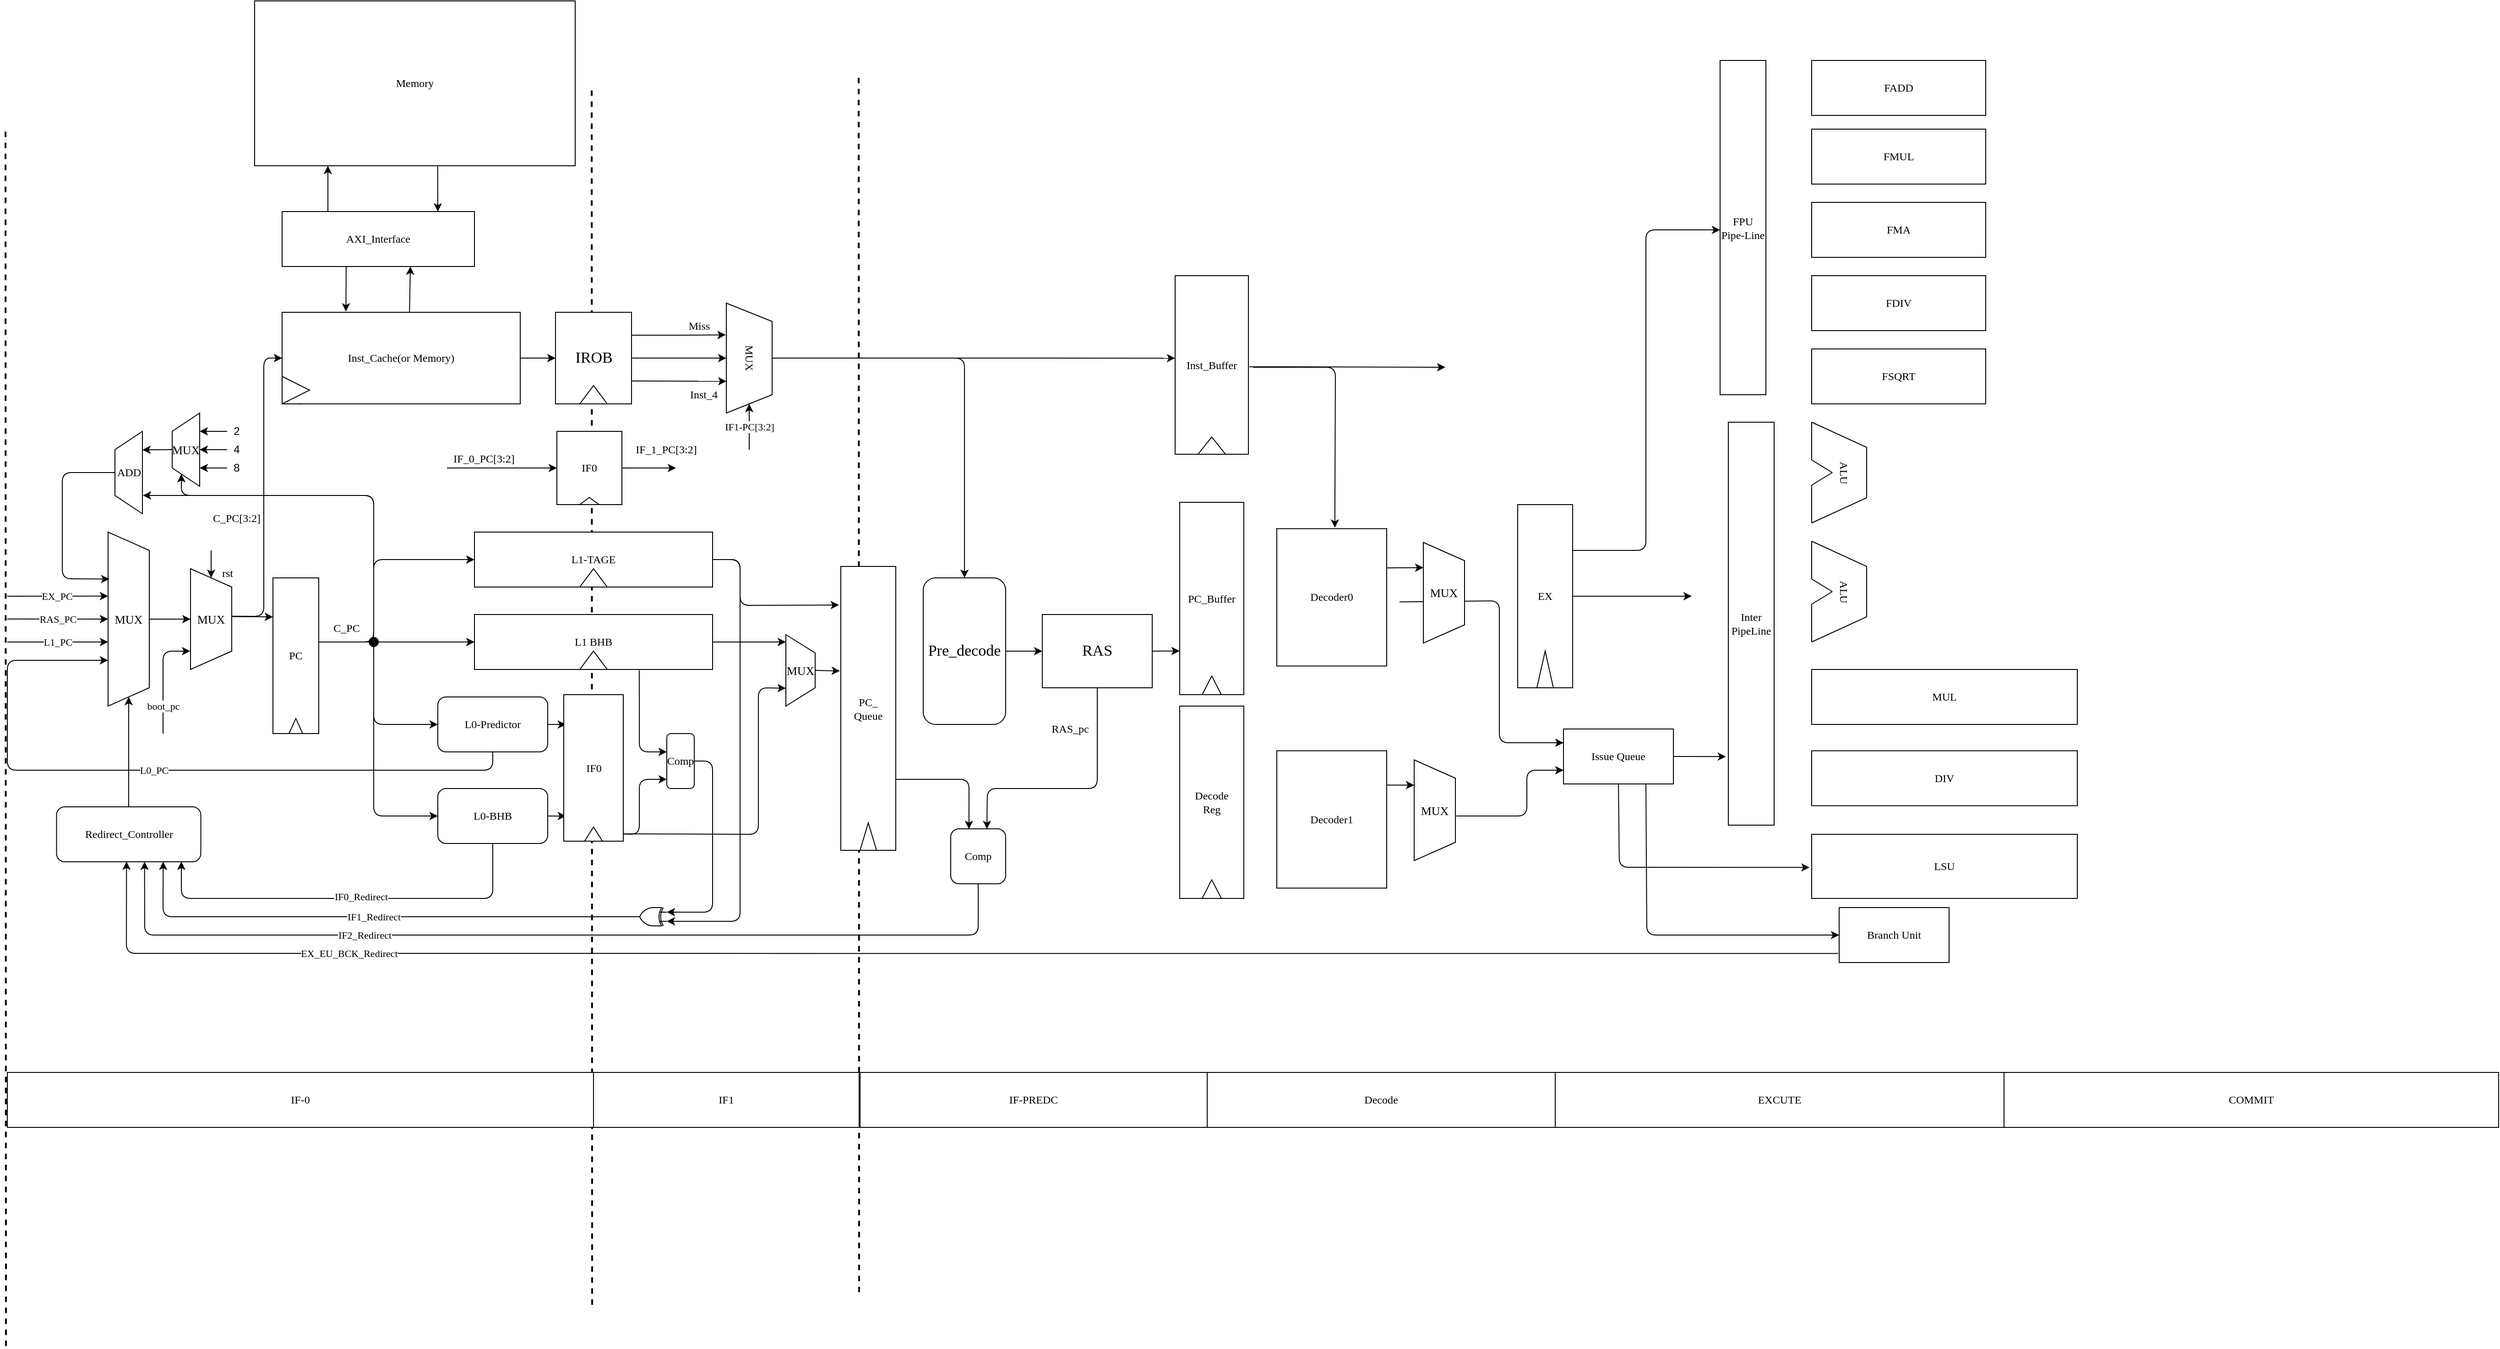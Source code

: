 <mxfile>
    <diagram id="uBYNrjvko5i_DpOKnH1j" name="第 1 页">
        <mxGraphModel dx="2895" dy="2103" grid="1" gridSize="10" guides="1" tooltips="1" connect="1" arrows="1" fold="1" page="1" pageScale="1" pageWidth="827" pageHeight="1169" background="#FFFFFF" math="0" shadow="0">
            <root>
                <mxCell id="0"/>
                <mxCell id="1" parent="0"/>
                <mxCell id="346" value="" style="endArrow=none;dashed=1;html=1;strokeWidth=2;fontFamily=Times New Roman;entryX=1;entryY=0.25;entryDx=0;entryDy=0;" parent="1" edge="1">
                    <mxGeometry width="50" height="50" relative="1" as="geometry">
                        <mxPoint x="288.5" y="1043.75" as="sourcePoint"/>
                        <mxPoint x="288" y="-283.75" as="targetPoint"/>
                    </mxGeometry>
                </mxCell>
                <mxCell id="345" value="" style="endArrow=none;dashed=1;html=1;strokeWidth=2;fontFamily=Times New Roman;entryX=1;entryY=0.25;entryDx=0;entryDy=0;" parent="1" edge="1">
                    <mxGeometry width="50" height="50" relative="1" as="geometry">
                        <mxPoint x="580" y="1030" as="sourcePoint"/>
                        <mxPoint x="579.5" y="-297.5" as="targetPoint"/>
                    </mxGeometry>
                </mxCell>
                <mxCell id="35" value="C_PC[3:2]" style="text;html=1;align=center;verticalAlign=middle;resizable=0;points=[];autosize=1;strokeColor=none;fillColor=none;fontFamily=Times New Roman;" parent="1" vertex="1">
                    <mxGeometry x="-140" y="170" width="80" height="30" as="geometry"/>
                </mxCell>
                <mxCell id="100" style="edgeStyle=none;html=1;exitX=0.535;exitY=0;exitDx=0;exitDy=0;fontFamily=Times New Roman;exitPerimeter=0;" parent="1" source="49" edge="1">
                    <mxGeometry relative="1" as="geometry">
                        <mxPoint x="90" y="-90" as="targetPoint"/>
                    </mxGeometry>
                </mxCell>
                <mxCell id="138" style="edgeStyle=none;rounded=1;html=1;exitX=1;exitY=0.5;exitDx=0;exitDy=0;entryX=0;entryY=0.5;entryDx=0;entryDy=0;strokeWidth=1;fontFamily=Times New Roman;" parent="1" source="49" target="65" edge="1">
                    <mxGeometry relative="1" as="geometry"/>
                </mxCell>
                <mxCell id="59" value="IF1-PC[3:2]" style="edgeStyle=none;html=1;fontFamily=Times New Roman;entryX=1;entryY=0.5;entryDx=0;entryDy=0;" parent="1" target="55" edge="1">
                    <mxGeometry x="0.005" relative="1" as="geometry">
                        <mxPoint x="460" y="110" as="sourcePoint"/>
                        <mxPoint as="offset"/>
                    </mxGeometry>
                </mxCell>
                <mxCell id="55" value="MUX" style="shape=trapezoid;perimeter=trapezoidPerimeter;whiteSpace=wrap;html=1;fixedSize=1;fontFamily=Times New Roman;direction=east;rotation=90;" parent="1" vertex="1">
                    <mxGeometry x="400" y="-15" width="120" height="50" as="geometry"/>
                </mxCell>
                <mxCell id="62" value="" style="endArrow=none;dashed=1;html=1;dashPattern=1 3;strokeWidth=2;fontFamily=Times New Roman;entryX=1;entryY=0.25;entryDx=0;entryDy=0;strokeColor=none;" parent="1" edge="1">
                    <mxGeometry width="50" height="50" relative="1" as="geometry">
                        <mxPoint x="290" y="1020" as="sourcePoint"/>
                        <mxPoint x="290.0" y="-335" as="targetPoint"/>
                    </mxGeometry>
                </mxCell>
                <mxCell id="76" style="edgeStyle=none;html=1;exitX=1;exitY=0.5;exitDx=0;exitDy=0;entryX=0.5;entryY=1;entryDx=0;entryDy=0;fontFamily=Times New Roman;fontSize=17;" parent="1" source="65" target="55" edge="1">
                    <mxGeometry relative="1" as="geometry"/>
                </mxCell>
                <mxCell id="oWSXfFwjr7zpqWsgmYsp-98" style="edgeStyle=orthogonalEdgeStyle;rounded=0;orthogonalLoop=1;jettySize=auto;html=1;exitX=1;exitY=0.25;exitDx=0;exitDy=0;entryX=0.289;entryY=1.013;entryDx=0;entryDy=0;entryPerimeter=0;" parent="1" source="65" target="55" edge="1">
                    <mxGeometry relative="1" as="geometry">
                        <mxPoint x="470" y="-15" as="targetPoint"/>
                    </mxGeometry>
                </mxCell>
                <mxCell id="186" style="edgeStyle=none;html=1;exitX=1;exitY=0.75;exitDx=0;exitDy=0;entryX=0.711;entryY=0.997;entryDx=0;entryDy=0;entryPerimeter=0;fontFamily=Times New Roman;" parent="1" source="65" target="55" edge="1">
                    <mxGeometry relative="1" as="geometry"/>
                </mxCell>
                <mxCell id="65" value="IROB" style="rounded=0;whiteSpace=wrap;html=1;fontFamily=Times New Roman;fontSize=17;" parent="1" vertex="1">
                    <mxGeometry x="248.5" y="-40" width="83" height="100" as="geometry"/>
                </mxCell>
                <mxCell id="78" style="edgeStyle=none;html=1;exitX=1;exitY=0.5;exitDx=0;exitDy=0;entryX=0;entryY=0.5;entryDx=0;entryDy=0;fontFamily=Times New Roman;fontSize=17;" parent="1" source="75" target="77" edge="1">
                    <mxGeometry relative="1" as="geometry"/>
                </mxCell>
                <mxCell id="75" value="Pre_decode" style="rounded=1;whiteSpace=wrap;html=1;fontFamily=Times New Roman;fontSize=17;" parent="1" vertex="1">
                    <mxGeometry x="650" y="250" width="90" height="160" as="geometry"/>
                </mxCell>
                <mxCell id="139" style="edgeStyle=none;rounded=1;html=1;exitX=0.5;exitY=1;exitDx=0;exitDy=0;strokeWidth=1;fontFamily=Times New Roman;entryX=0.658;entryY=0.004;entryDx=0;entryDy=0;entryPerimeter=0;" parent="1" source="77" target="427" edge="1">
                    <mxGeometry relative="1" as="geometry">
                        <mxPoint x="720" y="520" as="targetPoint"/>
                        <Array as="points">
                            <mxPoint x="840" y="480"/>
                            <mxPoint x="720" y="480"/>
                        </Array>
                    </mxGeometry>
                </mxCell>
                <mxCell id="156" style="edgeStyle=none;html=1;exitX=0.5;exitY=1;exitDx=0;exitDy=0;entryX=0.61;entryY=0.999;entryDx=0;entryDy=0;entryPerimeter=0;" parent="1" source="427" target="304" edge="1">
                    <mxGeometry relative="1" as="geometry">
                        <mxPoint x="-190" y="561" as="targetPoint"/>
                        <Array as="points">
                            <mxPoint x="710" y="610"/>
                            <mxPoint x="710" y="640"/>
                            <mxPoint x="-200" y="640"/>
                        </Array>
                    </mxGeometry>
                </mxCell>
                <mxCell id="429" value="IF2_Redirect" style="edgeLabel;html=1;align=center;verticalAlign=middle;resizable=0;points=[];fontFamily=Times New Roman;" parent="156" vertex="1" connectable="0">
                    <mxGeometry x="0.388" relative="1" as="geometry">
                        <mxPoint as="offset"/>
                    </mxGeometry>
                </mxCell>
                <mxCell id="450" style="edgeStyle=none;html=1;exitX=1;exitY=0.5;exitDx=0;exitDy=0;" parent="1" source="77" edge="1">
                    <mxGeometry relative="1" as="geometry">
                        <mxPoint x="930" y="329.778" as="targetPoint"/>
                    </mxGeometry>
                </mxCell>
                <mxCell id="77" value="RAS" style="rounded=0;whiteSpace=wrap;html=1;fontFamily=Times New Roman;fontSize=17;" parent="1" vertex="1">
                    <mxGeometry x="780" y="290" width="120" height="80" as="geometry"/>
                </mxCell>
                <mxCell id="oWSXfFwjr7zpqWsgmYsp-99" value="&lt;font face=&quot;Times New Roman&quot;&gt;Miss&lt;/font&gt;" style="text;html=1;align=center;verticalAlign=middle;resizable=0;points=[];autosize=1;strokeColor=none;fillColor=none;" parent="1" vertex="1">
                    <mxGeometry x="380" y="-40" width="50" height="30" as="geometry"/>
                </mxCell>
                <mxCell id="97" style="edgeStyle=none;html=1;fontFamily=Times New Roman;" parent="1" edge="1">
                    <mxGeometry relative="1" as="geometry">
                        <mxPoint y="-150" as="sourcePoint"/>
                        <mxPoint y="-200" as="targetPoint"/>
                    </mxGeometry>
                </mxCell>
                <mxCell id="103" value="" style="group" parent="1" vertex="1" connectable="0">
                    <mxGeometry x="930" y="390" width="70" height="210" as="geometry"/>
                </mxCell>
                <mxCell id="104" value="&lt;font face=&quot;Times New Roman&quot;&gt;Decode&lt;br&gt;Reg&lt;br&gt;&lt;/font&gt;" style="rounded=0;whiteSpace=wrap;html=1;" parent="103" vertex="1">
                    <mxGeometry width="70" height="210.0" as="geometry"/>
                </mxCell>
                <mxCell id="105" value="" style="triangle;whiteSpace=wrap;html=1;fontFamily=Times New Roman;direction=north;" parent="103" vertex="1">
                    <mxGeometry x="24.5" y="189.677" width="21" height="20.323" as="geometry"/>
                </mxCell>
                <mxCell id="297" value="EX_PC" style="edgeStyle=none;rounded=1;html=1;strokeWidth=1;fontFamily=Times New Roman;entryX=0.368;entryY=1;entryDx=0;entryDy=0;entryPerimeter=0;" parent="1" target="113" edge="1">
                    <mxGeometry x="-0.007" relative="1" as="geometry">
                        <mxPoint x="-350" y="270" as="sourcePoint"/>
                        <mxPoint as="offset"/>
                    </mxGeometry>
                </mxCell>
                <mxCell id="299" style="edgeStyle=none;rounded=1;html=1;exitX=0.5;exitY=0;exitDx=0;exitDy=0;strokeWidth=1;fontFamily=Times New Roman;entryX=0.5;entryY=1;entryDx=0;entryDy=0;" parent="1" source="113" target="272" edge="1">
                    <mxGeometry relative="1" as="geometry">
                        <mxPoint x="-160" y="255" as="targetPoint"/>
                    </mxGeometry>
                </mxCell>
                <mxCell id="305" style="edgeStyle=none;rounded=1;html=1;exitX=0.5;exitY=0;exitDx=0;exitDy=0;entryX=1;entryY=0.5;entryDx=0;entryDy=0;strokeWidth=1;fontFamily=Times New Roman;" parent="1" source="304" target="113" edge="1">
                    <mxGeometry relative="1" as="geometry"/>
                </mxCell>
                <mxCell id="308" value="RAS_PC" style="edgeStyle=none;rounded=1;html=1;exitX=0.5;exitY=1;exitDx=0;exitDy=0;strokeWidth=1;fontFamily=Times New Roman;entryX=0.5;entryY=1;entryDx=0;entryDy=0;" parent="1" target="113" edge="1">
                    <mxGeometry relative="1" as="geometry">
                        <mxPoint x="-350" y="294.824" as="sourcePoint"/>
                    </mxGeometry>
                </mxCell>
                <mxCell id="113" value="&lt;font style=&quot;font-size: 13px;&quot;&gt;MUX&lt;/font&gt;" style="shape=trapezoid;perimeter=trapezoidPerimeter;whiteSpace=wrap;html=1;fixedSize=1;fontFamily=Times New Roman;fontSize=17;direction=south;points=[[0,0,0,0,0],[0,0.13,0,0,0],[0,0.25,0,0,0],[0,0.37,0,0,0],[0,0.5,0,0,0],[0,0.63,0,0,0],[0,0.75,0,0,0],[0,0.87,0,0,0],[0,1,0,0,0],[0.27,0.03,0,0,0],[0.27,0.97,0,0,0],[0.51,0.05,0,0,0],[0.51,0.95,0,0,0],[0.71,0.07,0,0,0],[0.71,0.93,0,0,0],[0.91,0.09,0,0,0],[0.91,0.91,0,0,0],[1,0.25,0,0,0],[1,0.5,0,0,0],[1,0.75,0,0,0]];" parent="1" vertex="1">
                    <mxGeometry x="-240" y="200" width="45" height="190" as="geometry"/>
                </mxCell>
                <mxCell id="144" value="RAS_pc" style="text;html=1;align=center;verticalAlign=middle;resizable=0;points=[];autosize=1;strokeColor=none;fillColor=none;fontFamily=Times New Roman;" parent="1" vertex="1">
                    <mxGeometry x="780" y="400" width="60" height="30" as="geometry"/>
                </mxCell>
                <mxCell id="148" value="IF-PREDC" style="rounded=0;whiteSpace=wrap;html=1;fontFamily=Times New Roman;" parent="1" vertex="1">
                    <mxGeometry x="581" y="790" width="379" height="60" as="geometry"/>
                </mxCell>
                <mxCell id="216" style="edgeStyle=none;html=1;entryX=0.25;entryY=1;entryDx=0;entryDy=0;fontFamily=Times New Roman;" parent="1" target="210" edge="1">
                    <mxGeometry relative="1" as="geometry">
                        <mxPoint x="1146" y="239.25" as="sourcePoint"/>
                    </mxGeometry>
                </mxCell>
                <mxCell id="445" style="edgeStyle=none;html=1;exitX=0.5;exitY=0;exitDx=0;exitDy=0;entryX=0.528;entryY=-0.007;entryDx=0;entryDy=0;entryPerimeter=0;" parent="1" target="167" edge="1">
                    <mxGeometry relative="1" as="geometry">
                        <mxPoint x="1010" y="20" as="sourcePoint"/>
                        <Array as="points">
                            <mxPoint x="1100" y="20"/>
                        </Array>
                    </mxGeometry>
                </mxCell>
                <mxCell id="167" value="Decoder0&lt;br&gt;" style="rounded=0;whiteSpace=wrap;html=1;fontFamily=Times New Roman;" parent="1" vertex="1">
                    <mxGeometry x="1036" y="196.25" width="120" height="150" as="geometry"/>
                </mxCell>
                <mxCell id="214" style="edgeStyle=none;html=1;exitX=1;exitY=0.25;exitDx=0;exitDy=0;entryX=0.25;entryY=1;entryDx=0;entryDy=0;fontFamily=Times New Roman;" parent="1" source="168" target="211" edge="1">
                    <mxGeometry relative="1" as="geometry"/>
                </mxCell>
                <mxCell id="168" value="Decoder1" style="rounded=0;whiteSpace=wrap;html=1;fontFamily=Times New Roman;" parent="1" vertex="1">
                    <mxGeometry x="1036" y="438.75" width="120" height="150" as="geometry"/>
                </mxCell>
                <mxCell id="175" value="Decode" style="rounded=0;whiteSpace=wrap;html=1;fontFamily=Times New Roman;" parent="1" vertex="1">
                    <mxGeometry x="960" y="790" width="380" height="60" as="geometry"/>
                </mxCell>
                <mxCell id="180" value="" style="group;fontFamily=Times New Roman;" parent="1" vertex="1" connectable="0">
                    <mxGeometry x="1299" y="170" width="60" height="200" as="geometry"/>
                </mxCell>
                <mxCell id="181" value="EX" style="rounded=0;whiteSpace=wrap;html=1;fontFamily=Times New Roman;" parent="180" vertex="1">
                    <mxGeometry width="60" height="200" as="geometry"/>
                </mxCell>
                <mxCell id="182" value="" style="triangle;whiteSpace=wrap;html=1;fontFamily=Times New Roman;direction=north;" parent="180" vertex="1">
                    <mxGeometry x="21" y="160" width="18" height="40" as="geometry"/>
                </mxCell>
                <mxCell id="183" style="edgeStyle=none;html=1;exitX=1;exitY=0.25;exitDx=0;exitDy=0;fontFamily=Times New Roman;" parent="1" source="181" edge="1">
                    <mxGeometry relative="1" as="geometry">
                        <mxPoint x="1520" y="-130" as="targetPoint"/>
                        <Array as="points">
                            <mxPoint x="1439" y="220"/>
                            <mxPoint x="1439" y="-130"/>
                        </Array>
                    </mxGeometry>
                </mxCell>
                <mxCell id="184" value="FPU&lt;br&gt;Pipe-Line" style="rounded=0;whiteSpace=wrap;html=1;fontFamily=Times New Roman;" parent="1" vertex="1">
                    <mxGeometry x="1520" y="-315" width="50" height="365" as="geometry"/>
                </mxCell>
                <mxCell id="187" value="Inst_4" style="text;html=1;align=center;verticalAlign=middle;resizable=0;points=[];autosize=1;strokeColor=none;fillColor=none;fontFamily=Times New Roman;" parent="1" vertex="1">
                    <mxGeometry x="385" y="35" width="50" height="30" as="geometry"/>
                </mxCell>
                <mxCell id="222" style="edgeStyle=none;html=1;exitX=0.5;exitY=0;exitDx=0;exitDy=0;entryX=0;entryY=0.25;entryDx=0;entryDy=0;fontFamily=Times New Roman;" parent="1" target="221" edge="1">
                    <mxGeometry relative="1" as="geometry">
                        <Array as="points">
                            <mxPoint x="1279" y="275"/>
                            <mxPoint x="1279" y="430"/>
                        </Array>
                        <mxPoint x="1170" y="276.25" as="sourcePoint"/>
                    </mxGeometry>
                </mxCell>
                <mxCell id="210" value="&lt;font style=&quot;font-size: 13px;&quot;&gt;MUX&lt;/font&gt;" style="shape=trapezoid;perimeter=trapezoidPerimeter;whiteSpace=wrap;html=1;fixedSize=1;fontFamily=Times New Roman;fontSize=17;direction=south;" parent="1" vertex="1">
                    <mxGeometry x="1196" y="211.25" width="45" height="110" as="geometry"/>
                </mxCell>
                <mxCell id="223" style="edgeStyle=none;html=1;entryX=0;entryY=0.75;entryDx=0;entryDy=0;fontFamily=Times New Roman;exitX=0.557;exitY=-0.019;exitDx=0;exitDy=0;exitPerimeter=0;" parent="1" source="211" target="221" edge="1">
                    <mxGeometry relative="1" as="geometry">
                        <mxPoint x="1249" y="510" as="sourcePoint"/>
                        <Array as="points">
                            <mxPoint x="1309" y="510"/>
                            <mxPoint x="1309" y="460"/>
                        </Array>
                    </mxGeometry>
                </mxCell>
                <mxCell id="211" value="&lt;font style=&quot;font-size: 13px;&quot;&gt;MUX&lt;/font&gt;" style="shape=trapezoid;perimeter=trapezoidPerimeter;whiteSpace=wrap;html=1;fixedSize=1;fontFamily=Times New Roman;fontSize=17;direction=south;" parent="1" vertex="1">
                    <mxGeometry x="1186" y="448.75" width="45" height="110" as="geometry"/>
                </mxCell>
                <mxCell id="218" style="edgeStyle=none;html=1;exitX=1;exitY=0.5;exitDx=0;exitDy=0;fontFamily=Times New Roman;" parent="1" source="181" edge="1">
                    <mxGeometry relative="1" as="geometry">
                        <mxPoint x="1489" y="270" as="targetPoint"/>
                        <Array as="points">
                            <mxPoint x="1449" y="270"/>
                        </Array>
                    </mxGeometry>
                </mxCell>
                <mxCell id="232" style="edgeStyle=none;html=1;exitX=1;exitY=0.5;exitDx=0;exitDy=0;fontFamily=Times New Roman;entryX=-0.052;entryY=0.83;entryDx=0;entryDy=0;entryPerimeter=0;" parent="1" source="221" target="230" edge="1">
                    <mxGeometry relative="1" as="geometry">
                        <mxPoint x="1520" y="395" as="targetPoint"/>
                    </mxGeometry>
                </mxCell>
                <mxCell id="233" style="edgeStyle=none;html=1;exitX=0.5;exitY=1;exitDx=0;exitDy=0;entryX=-0.008;entryY=0.517;entryDx=0;entryDy=0;fontFamily=Times New Roman;entryPerimeter=0;" parent="1" source="221" target="231" edge="1">
                    <mxGeometry relative="1" as="geometry">
                        <Array as="points">
                            <mxPoint x="1410" y="566"/>
                        </Array>
                    </mxGeometry>
                </mxCell>
                <mxCell id="235" style="edgeStyle=none;html=1;exitX=0.75;exitY=1;exitDx=0;exitDy=0;entryX=0;entryY=0.5;entryDx=0;entryDy=0;fontFamily=Times New Roman;" parent="1" source="221" target="234" edge="1">
                    <mxGeometry relative="1" as="geometry">
                        <Array as="points">
                            <mxPoint x="1440" y="640"/>
                        </Array>
                    </mxGeometry>
                </mxCell>
                <mxCell id="221" value="Issue Queue" style="rounded=0;whiteSpace=wrap;html=1;fontFamily=Times New Roman;" parent="1" vertex="1">
                    <mxGeometry x="1349" y="415" width="120" height="60" as="geometry"/>
                </mxCell>
                <mxCell id="224" value="FADD" style="rounded=0;whiteSpace=wrap;html=1;fontFamily=Times New Roman;" parent="1" vertex="1">
                    <mxGeometry x="1620" y="-315" width="190" height="60" as="geometry"/>
                </mxCell>
                <mxCell id="225" value="FMUL" style="rounded=0;whiteSpace=wrap;html=1;fontFamily=Times New Roman;" parent="1" vertex="1">
                    <mxGeometry x="1620" y="-240" width="190" height="60" as="geometry"/>
                </mxCell>
                <mxCell id="226" value="FMA" style="rounded=0;whiteSpace=wrap;html=1;fontFamily=Times New Roman;" parent="1" vertex="1">
                    <mxGeometry x="1620" y="-160" width="190" height="60" as="geometry"/>
                </mxCell>
                <mxCell id="230" value="Inter&lt;br&gt;PipeLine" style="rounded=0;whiteSpace=wrap;html=1;fontFamily=Times New Roman;" parent="1" vertex="1">
                    <mxGeometry x="1529" y="80" width="50" height="440" as="geometry"/>
                </mxCell>
                <mxCell id="231" value="LSU" style="rounded=0;whiteSpace=wrap;html=1;fontFamily=Times New Roman;" parent="1" vertex="1">
                    <mxGeometry x="1620" y="530" width="290" height="70" as="geometry"/>
                </mxCell>
                <mxCell id="459" style="edgeStyle=none;html=1;exitX=-0.01;exitY=0.836;exitDx=0;exitDy=0;fontFamily=Times New Roman;entryX=0.485;entryY=0.996;entryDx=0;entryDy=0;exitPerimeter=0;entryPerimeter=0;" parent="1" source="234" target="304" edge="1">
                    <mxGeometry relative="1" as="geometry">
                        <mxPoint x="340" y="660" as="targetPoint"/>
                        <Array as="points">
                            <mxPoint x="-220" y="660"/>
                        </Array>
                    </mxGeometry>
                </mxCell>
                <mxCell id="461" value="EX_EU_BCK_Redirect" style="edgeLabel;html=1;align=center;verticalAlign=middle;resizable=0;points=[];fontFamily=Times New Roman;" parent="459" vertex="1" connectable="0">
                    <mxGeometry x="0.652" relative="1" as="geometry">
                        <mxPoint as="offset"/>
                    </mxGeometry>
                </mxCell>
                <mxCell id="234" value="Branch Unit" style="rounded=0;whiteSpace=wrap;html=1;fontFamily=Times New Roman;" parent="1" vertex="1">
                    <mxGeometry x="1650" y="610" width="120" height="60" as="geometry"/>
                </mxCell>
                <mxCell id="255" value="" style="group" parent="1" vertex="1" connectable="0">
                    <mxGeometry x="1620" y="210" width="90" height="110" as="geometry"/>
                </mxCell>
                <mxCell id="248" value="" style="endArrow=none;html=1;fontFamily=Times New Roman;" parent="255" edge="1">
                    <mxGeometry width="50" height="50" relative="1" as="geometry">
                        <mxPoint as="sourcePoint"/>
                        <mxPoint x="60" y="27.5" as="targetPoint"/>
                    </mxGeometry>
                </mxCell>
                <mxCell id="249" value="" style="endArrow=none;html=1;fontFamily=Times New Roman;" parent="255" edge="1">
                    <mxGeometry width="50" height="50" relative="1" as="geometry">
                        <mxPoint x="60" y="82.5" as="sourcePoint"/>
                        <mxPoint x="60" y="27.5" as="targetPoint"/>
                    </mxGeometry>
                </mxCell>
                <mxCell id="250" value="" style="endArrow=none;html=1;fontFamily=Times New Roman;" parent="255" edge="1">
                    <mxGeometry width="50" height="50" relative="1" as="geometry">
                        <mxPoint y="41.25" as="sourcePoint"/>
                        <mxPoint as="targetPoint"/>
                    </mxGeometry>
                </mxCell>
                <mxCell id="251" value="" style="endArrow=none;html=1;fontFamily=Times New Roman;" parent="255" edge="1">
                    <mxGeometry width="50" height="50" relative="1" as="geometry">
                        <mxPoint y="41.25" as="sourcePoint"/>
                        <mxPoint x="22.5" y="55" as="targetPoint"/>
                    </mxGeometry>
                </mxCell>
                <mxCell id="252" value="" style="endArrow=none;html=1;fontFamily=Times New Roman;" parent="255" edge="1">
                    <mxGeometry width="50" height="50" relative="1" as="geometry">
                        <mxPoint y="68.75" as="sourcePoint"/>
                        <mxPoint x="22.5" y="55" as="targetPoint"/>
                    </mxGeometry>
                </mxCell>
                <mxCell id="253" value="" style="endArrow=none;html=1;fontFamily=Times New Roman;" parent="255" edge="1">
                    <mxGeometry width="50" height="50" relative="1" as="geometry">
                        <mxPoint y="110" as="sourcePoint"/>
                        <mxPoint x="60" y="82.5" as="targetPoint"/>
                    </mxGeometry>
                </mxCell>
                <mxCell id="254" value="" style="endArrow=none;html=1;fontFamily=Times New Roman;" parent="255" edge="1">
                    <mxGeometry width="50" height="50" relative="1" as="geometry">
                        <mxPoint y="110" as="sourcePoint"/>
                        <mxPoint y="68.75" as="targetPoint"/>
                    </mxGeometry>
                </mxCell>
                <mxCell id="258" value="ALU" style="text;html=1;align=center;verticalAlign=middle;resizable=0;points=[];autosize=1;fontFamily=Times New Roman;rotation=90;" parent="255" vertex="1">
                    <mxGeometry x="10" y="40" width="50" height="30" as="geometry"/>
                </mxCell>
                <mxCell id="259" value="" style="group" parent="1" vertex="1" connectable="0">
                    <mxGeometry x="1620" y="80" width="90" height="110" as="geometry"/>
                </mxCell>
                <mxCell id="260" value="" style="endArrow=none;html=1;fontFamily=Times New Roman;" parent="259" edge="1">
                    <mxGeometry width="50" height="50" relative="1" as="geometry">
                        <mxPoint as="sourcePoint"/>
                        <mxPoint x="60" y="27.5" as="targetPoint"/>
                    </mxGeometry>
                </mxCell>
                <mxCell id="261" value="" style="endArrow=none;html=1;fontFamily=Times New Roman;" parent="259" edge="1">
                    <mxGeometry width="50" height="50" relative="1" as="geometry">
                        <mxPoint x="60" y="82.5" as="sourcePoint"/>
                        <mxPoint x="60" y="27.5" as="targetPoint"/>
                    </mxGeometry>
                </mxCell>
                <mxCell id="262" value="" style="endArrow=none;html=1;fontFamily=Times New Roman;" parent="259" edge="1">
                    <mxGeometry width="50" height="50" relative="1" as="geometry">
                        <mxPoint y="41.25" as="sourcePoint"/>
                        <mxPoint as="targetPoint"/>
                    </mxGeometry>
                </mxCell>
                <mxCell id="263" value="" style="endArrow=none;html=1;fontFamily=Times New Roman;" parent="259" edge="1">
                    <mxGeometry width="50" height="50" relative="1" as="geometry">
                        <mxPoint y="41.25" as="sourcePoint"/>
                        <mxPoint x="22.5" y="55" as="targetPoint"/>
                    </mxGeometry>
                </mxCell>
                <mxCell id="264" value="" style="endArrow=none;html=1;fontFamily=Times New Roman;" parent="259" edge="1">
                    <mxGeometry width="50" height="50" relative="1" as="geometry">
                        <mxPoint y="68.75" as="sourcePoint"/>
                        <mxPoint x="22.5" y="55" as="targetPoint"/>
                    </mxGeometry>
                </mxCell>
                <mxCell id="265" value="" style="endArrow=none;html=1;fontFamily=Times New Roman;" parent="259" edge="1">
                    <mxGeometry width="50" height="50" relative="1" as="geometry">
                        <mxPoint y="110" as="sourcePoint"/>
                        <mxPoint x="60" y="82.5" as="targetPoint"/>
                    </mxGeometry>
                </mxCell>
                <mxCell id="266" value="" style="endArrow=none;html=1;fontFamily=Times New Roman;" parent="259" edge="1">
                    <mxGeometry width="50" height="50" relative="1" as="geometry">
                        <mxPoint y="110" as="sourcePoint"/>
                        <mxPoint y="68.75" as="targetPoint"/>
                    </mxGeometry>
                </mxCell>
                <mxCell id="267" value="ALU" style="text;html=1;align=center;verticalAlign=middle;resizable=0;points=[];autosize=1;fontFamily=Times New Roman;rotation=90;" parent="259" vertex="1">
                    <mxGeometry x="10" y="40" width="50" height="30" as="geometry"/>
                </mxCell>
                <mxCell id="268" value="&lt;font face=&quot;Times New Roman&quot;&gt;EXCUTE&lt;/font&gt;" style="rounded=0;whiteSpace=wrap;html=1;" parent="1" vertex="1">
                    <mxGeometry x="1340" y="790" width="490" height="60" as="geometry"/>
                </mxCell>
                <mxCell id="269" value="COMMIT" style="rounded=0;whiteSpace=wrap;html=1;fontFamily=Times New Roman;" parent="1" vertex="1">
                    <mxGeometry x="1830" y="790" width="540" height="60" as="geometry"/>
                </mxCell>
                <mxCell id="273" style="edgeStyle=none;html=1;exitX=0;exitY=0.5;exitDx=0;exitDy=0;entryX=0;entryY=0.5;entryDx=0;entryDy=0;" parent="1" target="272" edge="1">
                    <mxGeometry relative="1" as="geometry">
                        <mxPoint x="-127.5" y="220" as="sourcePoint"/>
                    </mxGeometry>
                </mxCell>
                <mxCell id="277" value="&lt;font face=&quot;Times New Roman&quot;&gt;boot_pc&lt;/font&gt;" style="edgeStyle=none;html=1;entryX=0.818;entryY=1.007;entryDx=0;entryDy=0;entryPerimeter=0;" parent="1" target="272" edge="1">
                    <mxGeometry x="-0.493" relative="1" as="geometry">
                        <mxPoint x="-180" y="420" as="sourcePoint"/>
                        <mxPoint as="offset"/>
                        <mxPoint x="-151" y="330" as="targetPoint"/>
                        <Array as="points">
                            <mxPoint x="-180" y="330"/>
                        </Array>
                    </mxGeometry>
                </mxCell>
                <mxCell id="278" style="edgeStyle=none;html=1;exitX=0.475;exitY=0.015;exitDx=0;exitDy=0;fontFamily=Times New Roman;exitPerimeter=0;entryX=0;entryY=0.25;entryDx=0;entryDy=0;" parent="1" source="272" target="280" edge="1">
                    <mxGeometry relative="1" as="geometry">
                        <mxPoint x="-62" y="292" as="targetPoint"/>
                    </mxGeometry>
                </mxCell>
                <mxCell id="335" style="edgeStyle=none;html=1;exitX=0.471;exitY=0.011;exitDx=0;exitDy=0;entryX=0;entryY=0.5;entryDx=0;entryDy=0;fontFamily=Times New Roman;exitPerimeter=0;strokeWidth=1;" parent="1" source="272" target="49" edge="1">
                    <mxGeometry relative="1" as="geometry">
                        <Array as="points">
                            <mxPoint x="-70" y="292"/>
                            <mxPoint x="-70" y="230"/>
                            <mxPoint x="-70" y="10"/>
                        </Array>
                    </mxGeometry>
                </mxCell>
                <mxCell id="272" value="&lt;font style=&quot;font-size: 13px;&quot;&gt;MUX&lt;/font&gt;" style="shape=trapezoid;perimeter=trapezoidPerimeter;whiteSpace=wrap;html=1;fixedSize=1;fontFamily=Times New Roman;fontSize=17;direction=south;" parent="1" vertex="1">
                    <mxGeometry x="-150" y="240" width="45" height="110" as="geometry"/>
                </mxCell>
                <mxCell id="274" value="&lt;font face=&quot;Times New Roman&quot;&gt;rst&lt;/font&gt;" style="text;html=1;align=center;verticalAlign=middle;resizable=0;points=[];autosize=1;strokeColor=none;fillColor=none;" parent="1" vertex="1">
                    <mxGeometry x="-130" y="230" width="40" height="30" as="geometry"/>
                </mxCell>
                <mxCell id="279" value="" style="group;fontFamily=Times New Roman;" parent="1" vertex="1" connectable="0">
                    <mxGeometry x="-60" y="250" width="50" height="170" as="geometry"/>
                </mxCell>
                <mxCell id="280" value="&lt;font face=&quot;Times New Roman&quot;&gt;PC&lt;/font&gt;" style="rounded=0;whiteSpace=wrap;html=1;fontFamily=Times New Roman;" parent="279" vertex="1">
                    <mxGeometry width="50" height="170" as="geometry"/>
                </mxCell>
                <mxCell id="281" value="" style="triangle;whiteSpace=wrap;html=1;fontFamily=Times New Roman;direction=north;" parent="279" vertex="1">
                    <mxGeometry x="17.5" y="153.548" width="15" height="16.452" as="geometry"/>
                </mxCell>
                <mxCell id="282" style="edgeStyle=none;html=1;fontFamily=Times New Roman;strokeWidth=1;" parent="1" edge="1">
                    <mxGeometry relative="1" as="geometry">
                        <mxPoint x="-202" y="160" as="targetPoint"/>
                        <mxPoint x="-10" y="320" as="sourcePoint"/>
                        <Array as="points">
                            <mxPoint x="20" y="320"/>
                            <mxPoint x="50" y="320"/>
                            <mxPoint x="50" y="290"/>
                            <mxPoint x="50" y="160"/>
                        </Array>
                    </mxGeometry>
                </mxCell>
                <mxCell id="328" style="edgeStyle=none;html=1;exitX=0.5;exitY=0;exitDx=0;exitDy=0;entryX=0.27;entryY=0.97;entryDx=0;entryDy=0;entryPerimeter=0;" parent="1" source="284" target="113" edge="1">
                    <mxGeometry relative="1" as="geometry">
                        <Array as="points">
                            <mxPoint x="-290" y="135"/>
                            <mxPoint x="-290" y="175"/>
                            <mxPoint x="-290" y="251"/>
                        </Array>
                    </mxGeometry>
                </mxCell>
                <mxCell id="284" value="ADD" style="shape=trapezoid;perimeter=trapezoidPerimeter;whiteSpace=wrap;html=1;fixedSize=1;fontFamily=Times New Roman;direction=north;" parent="1" vertex="1">
                    <mxGeometry x="-232.5" y="90" width="30" height="90" as="geometry"/>
                </mxCell>
                <mxCell id="294" style="edgeStyle=none;rounded=0;html=1;exitX=0.5;exitY=0;exitDx=0;exitDy=0;strokeWidth=1;fontFamily=Times New Roman;entryX=0.776;entryY=0.998;entryDx=0;entryDy=0;entryPerimeter=0;" parent="1" source="292" target="284" edge="1">
                    <mxGeometry relative="1" as="geometry">
                        <mxPoint x="-150" y="150" as="targetPoint"/>
                    </mxGeometry>
                </mxCell>
                <mxCell id="321" style="edgeStyle=none;html=1;entryX=0;entryY=0.25;entryDx=0;entryDy=0;" parent="1" target="292" edge="1">
                    <mxGeometry relative="1" as="geometry">
                        <mxPoint x="-10" y="320" as="sourcePoint"/>
                        <Array as="points">
                            <mxPoint x="50" y="320"/>
                            <mxPoint x="50" y="200"/>
                            <mxPoint x="50" y="160"/>
                            <mxPoint x="-30" y="160"/>
                            <mxPoint x="-160" y="160"/>
                        </Array>
                    </mxGeometry>
                </mxCell>
                <mxCell id="325" style="edgeStyle=none;html=1;entryX=0.75;entryY=1;entryDx=0;entryDy=0;" parent="1" target="292" edge="1">
                    <mxGeometry relative="1" as="geometry">
                        <mxPoint x="-110" y="90" as="sourcePoint"/>
                    </mxGeometry>
                </mxCell>
                <mxCell id="326" style="edgeStyle=none;html=1;entryX=0.5;entryY=1;entryDx=0;entryDy=0;" parent="1" target="292" edge="1">
                    <mxGeometry relative="1" as="geometry">
                        <mxPoint x="-110" y="110" as="sourcePoint"/>
                    </mxGeometry>
                </mxCell>
                <mxCell id="327" style="edgeStyle=none;html=1;entryX=0.25;entryY=1;entryDx=0;entryDy=0;" parent="1" target="292" edge="1">
                    <mxGeometry relative="1" as="geometry">
                        <mxPoint x="-110" y="130" as="sourcePoint"/>
                    </mxGeometry>
                </mxCell>
                <mxCell id="292" value="&lt;font style=&quot;font-size: 13px;&quot;&gt;MUX&lt;/font&gt;" style="shape=trapezoid;perimeter=trapezoidPerimeter;whiteSpace=wrap;html=1;fixedSize=1;fontFamily=Times New Roman;fontSize=17;direction=north;" parent="1" vertex="1">
                    <mxGeometry x="-170" y="70" width="30" height="80" as="geometry"/>
                </mxCell>
                <mxCell id="304" value="Redirect_Controller" style="rounded=1;whiteSpace=wrap;html=1;fontFamily=Times New Roman;" parent="1" vertex="1">
                    <mxGeometry x="-296.25" y="500" width="157.5" height="60" as="geometry"/>
                </mxCell>
                <mxCell id="313" value="L1_PC" style="endArrow=classic;html=1;rounded=1;strokeWidth=1;fontFamily=Times New Roman;" parent="1" edge="1">
                    <mxGeometry width="50" height="50" relative="1" as="geometry">
                        <mxPoint x="-350" y="320" as="sourcePoint"/>
                        <mxPoint x="-240" y="320" as="targetPoint"/>
                    </mxGeometry>
                </mxCell>
                <mxCell id="331" style="edgeStyle=none;html=1;entryX=0;entryY=0.5;entryDx=0;entryDy=0;" parent="1" target="29" edge="1">
                    <mxGeometry relative="1" as="geometry">
                        <mxPoint x="-10" y="320" as="sourcePoint"/>
                        <Array as="points">
                            <mxPoint x="50" y="320"/>
                            <mxPoint x="50" y="230"/>
                        </Array>
                    </mxGeometry>
                </mxCell>
                <mxCell id="390" style="edgeStyle=none;rounded=1;html=1;exitX=1;exitY=0.5;exitDx=0;exitDy=0;strokeWidth=1;fontFamily=Times New Roman;entryX=0;entryY=0.25;entryDx=0;entryDy=0;entryPerimeter=0;" parent="1" source="29" target="395" edge="1">
                    <mxGeometry relative="1" as="geometry">
                        <mxPoint x="390.0" y="625.625" as="targetPoint"/>
                        <Array as="points">
                            <mxPoint x="450" y="230"/>
                            <mxPoint x="450" y="625"/>
                        </Array>
                    </mxGeometry>
                </mxCell>
                <mxCell id="397" style="edgeStyle=none;html=1;exitX=1;exitY=0.5;exitDx=0;exitDy=0;entryX=-0.034;entryY=0.136;entryDx=0;entryDy=0;entryPerimeter=0;fontFamily=Times New Roman;" parent="1" source="29" target="343" edge="1">
                    <mxGeometry relative="1" as="geometry">
                        <Array as="points">
                            <mxPoint x="450" y="230"/>
                            <mxPoint x="450" y="280"/>
                        </Array>
                    </mxGeometry>
                </mxCell>
                <mxCell id="29" value="L1-TAGE" style="rounded=0;whiteSpace=wrap;html=1;fontFamily=Times New Roman;container=0;" parent="1" vertex="1">
                    <mxGeometry x="160" y="200" width="260" height="60" as="geometry"/>
                </mxCell>
                <mxCell id="355" style="edgeStyle=none;rounded=0;html=1;exitX=0;exitY=0.5;exitDx=0;exitDy=0;strokeWidth=1;entryX=0;entryY=0.5;entryDx=0;entryDy=0;startArrow=none;" parent="1" source="416" target="88" edge="1">
                    <mxGeometry relative="1" as="geometry">
                        <mxPoint x="-10" y="320.2" as="sourcePoint"/>
                    </mxGeometry>
                </mxCell>
                <mxCell id="385" style="edgeStyle=none;rounded=1;html=1;exitX=0.692;exitY=1.013;exitDx=0;exitDy=0;strokeWidth=1;fontFamily=Times New Roman;exitPerimeter=0;" parent="1" source="88" edge="1">
                    <mxGeometry relative="1" as="geometry">
                        <mxPoint x="370" y="440" as="targetPoint"/>
                        <Array as="points">
                            <mxPoint x="340" y="390"/>
                            <mxPoint x="340" y="440"/>
                        </Array>
                    </mxGeometry>
                </mxCell>
                <mxCell id="396" style="edgeStyle=none;html=1;exitX=1;exitY=0.5;exitDx=0;exitDy=0;fontFamily=Times New Roman;entryX=0.103;entryY=1;entryDx=0;entryDy=0;entryPerimeter=0;" parent="1" source="88" target="408" edge="1">
                    <mxGeometry relative="1" as="geometry">
                        <mxPoint x="480" y="390" as="targetPoint"/>
                    </mxGeometry>
                </mxCell>
                <mxCell id="88" value="L1 BHB" style="rounded=0;whiteSpace=wrap;html=1;fontFamily=Times New Roman;" parent="1" vertex="1">
                    <mxGeometry x="160" y="290" width="260" height="60" as="geometry"/>
                </mxCell>
                <mxCell id="315" value="" style="triangle;whiteSpace=wrap;html=1;fontFamily=Times New Roman;direction=north;container=0;" parent="1" vertex="1">
                    <mxGeometry x="275" y="330" width="30" height="20" as="geometry"/>
                </mxCell>
                <mxCell id="316" value="" style="triangle;whiteSpace=wrap;html=1;fontFamily=Times New Roman;direction=north;container=0;" parent="1" vertex="1">
                    <mxGeometry x="275" y="240" width="30" height="20" as="geometry"/>
                </mxCell>
                <mxCell id="342" value="" style="group" parent="1" connectable="0" vertex="1">
                    <mxGeometry x="560" y="237.5" width="60" height="310" as="geometry"/>
                </mxCell>
                <mxCell id="343" value="&lt;font face=&quot;Times New Roman&quot;&gt;PC_&lt;br&gt;Queue&lt;br&gt;&lt;/font&gt;" style="rounded=0;whiteSpace=wrap;html=1;" parent="342" vertex="1">
                    <mxGeometry width="60" height="310" as="geometry"/>
                </mxCell>
                <mxCell id="344" value="" style="triangle;whiteSpace=wrap;html=1;fontFamily=Times New Roman;direction=north;" parent="342" vertex="1">
                    <mxGeometry x="21" y="280" width="18" height="30" as="geometry"/>
                </mxCell>
                <mxCell id="347" value="" style="endArrow=none;dashed=1;html=1;strokeWidth=2;fontFamily=Times New Roman;entryX=1;entryY=0.25;entryDx=0;entryDy=0;" parent="1" edge="1">
                    <mxGeometry width="50" height="50" relative="1" as="geometry">
                        <mxPoint x="-351.5" y="1088.75" as="sourcePoint"/>
                        <mxPoint x="-352" y="-238.75" as="targetPoint"/>
                    </mxGeometry>
                </mxCell>
                <mxCell id="350" value="" style="group" parent="1" connectable="0" vertex="1">
                    <mxGeometry x="-350" y="790" width="930" height="60" as="geometry"/>
                </mxCell>
                <mxCell id="146" value="IF-0" style="rounded=0;whiteSpace=wrap;html=1;fontFamily=Times New Roman;" parent="350" vertex="1">
                    <mxGeometry width="640" height="60" as="geometry"/>
                </mxCell>
                <mxCell id="349" style="edgeStyle=none;html=1;exitX=0;exitY=0.5;exitDx=0;exitDy=0;strokeWidth=2;strokeColor=none;" parent="350" source="147" edge="1">
                    <mxGeometry relative="1" as="geometry">
                        <mxPoint y="30.118" as="targetPoint"/>
                    </mxGeometry>
                </mxCell>
                <mxCell id="147" value="IF1" style="rounded=0;whiteSpace=wrap;html=1;fontFamily=Times New Roman;" parent="350" vertex="1">
                    <mxGeometry x="640" width="290" height="60" as="geometry"/>
                </mxCell>
                <mxCell id="356" value="&lt;font face=&quot;Times New Roman&quot;&gt;C_PC&lt;/font&gt;" style="text;html=1;align=center;verticalAlign=middle;resizable=0;points=[];autosize=1;strokeColor=none;fillColor=none;" parent="1" vertex="1">
                    <mxGeometry x="-5" y="290" width="50" height="30" as="geometry"/>
                </mxCell>
                <mxCell id="364" value="L0_PC" style="edgeStyle=none;rounded=1;html=1;exitX=0.5;exitY=1;exitDx=0;exitDy=0;strokeWidth=1;fontFamily=Times New Roman;entryX=0.737;entryY=1;entryDx=0;entryDy=0;entryPerimeter=0;" parent="1" source="358" target="113" edge="1">
                    <mxGeometry relative="1" as="geometry">
                        <mxPoint x="-280" y="340" as="targetPoint"/>
                        <Array as="points">
                            <mxPoint x="180" y="460"/>
                            <mxPoint x="-350" y="460"/>
                            <mxPoint x="-350" y="420"/>
                            <mxPoint x="-350" y="340"/>
                        </Array>
                    </mxGeometry>
                </mxCell>
                <mxCell id="371" style="edgeStyle=none;rounded=1;html=1;exitX=1;exitY=0.5;exitDx=0;exitDy=0;entryX=0.038;entryY=0.204;entryDx=0;entryDy=0;entryPerimeter=0;strokeWidth=1;fontFamily=Times New Roman;" parent="1" source="358" target="369" edge="1">
                    <mxGeometry relative="1" as="geometry"/>
                </mxCell>
                <mxCell id="358" value="L0-Predictor" style="rounded=1;whiteSpace=wrap;html=1;fontFamily=Times New Roman;" parent="1" vertex="1">
                    <mxGeometry x="120" y="380" width="120" height="60" as="geometry"/>
                </mxCell>
                <mxCell id="365" style="edgeStyle=none;rounded=1;html=1;exitX=0.5;exitY=1;exitDx=0;exitDy=0;strokeWidth=1;fontFamily=Times New Roman;entryX=0.865;entryY=0.996;entryDx=0;entryDy=0;entryPerimeter=0;" parent="1" source="359" target="304" edge="1">
                    <mxGeometry relative="1" as="geometry">
                        <Array as="points">
                            <mxPoint x="180" y="600"/>
                            <mxPoint x="-160" y="600"/>
                        </Array>
                    </mxGeometry>
                </mxCell>
                <mxCell id="430" value="IF0_Redirect" style="edgeLabel;html=1;align=center;verticalAlign=middle;resizable=0;points=[];fontFamily=Times New Roman;" parent="365" vertex="1" connectable="0">
                    <mxGeometry x="-0.066" y="-2" relative="1" as="geometry">
                        <mxPoint x="1" as="offset"/>
                    </mxGeometry>
                </mxCell>
                <mxCell id="373" style="edgeStyle=none;rounded=1;html=1;exitX=1;exitY=0.5;exitDx=0;exitDy=0;strokeWidth=1;fontFamily=Times New Roman;" parent="1" source="359" edge="1">
                    <mxGeometry relative="1" as="geometry">
                        <mxPoint x="260" y="510.103" as="targetPoint"/>
                    </mxGeometry>
                </mxCell>
                <mxCell id="359" value="L0-BHB" style="rounded=1;whiteSpace=wrap;html=1;fontFamily=Times New Roman;" parent="1" vertex="1">
                    <mxGeometry x="120" y="480" width="120" height="60" as="geometry"/>
                </mxCell>
                <mxCell id="360" style="edgeStyle=none;rounded=1;html=1;exitX=0.98;exitY=0.407;exitDx=0;exitDy=0;entryX=0;entryY=0.5;entryDx=0;entryDy=0;strokeWidth=1;fontFamily=Times New Roman;exitPerimeter=0;startArrow=none;" parent="1" source="416" target="358" edge="1">
                    <mxGeometry relative="1" as="geometry">
                        <Array as="points">
                            <mxPoint x="50" y="319"/>
                            <mxPoint x="50" y="410"/>
                        </Array>
                    </mxGeometry>
                </mxCell>
                <mxCell id="361" style="edgeStyle=none;rounded=1;html=1;exitX=0.997;exitY=0.408;exitDx=0;exitDy=0;entryX=0;entryY=0.5;entryDx=0;entryDy=0;strokeWidth=1;fontFamily=Times New Roman;exitPerimeter=0;startArrow=none;" parent="1" source="416" target="359" edge="1">
                    <mxGeometry relative="1" as="geometry">
                        <Array as="points">
                            <mxPoint x="50" y="319"/>
                            <mxPoint x="50" y="410"/>
                            <mxPoint x="50" y="510"/>
                        </Array>
                    </mxGeometry>
                </mxCell>
                <mxCell id="368" value="" style="group;fontFamily=Times New Roman;" parent="1" connectable="0" vertex="1">
                    <mxGeometry x="257.5" y="377.5" width="65" height="160" as="geometry"/>
                </mxCell>
                <mxCell id="369" value="IF0" style="rounded=0;whiteSpace=wrap;html=1;fontFamily=Times New Roman;" parent="368" vertex="1">
                    <mxGeometry width="65" height="160" as="geometry"/>
                </mxCell>
                <mxCell id="370" value="" style="triangle;whiteSpace=wrap;html=1;fontFamily=Times New Roman;direction=north;" parent="368" vertex="1">
                    <mxGeometry x="22.75" y="144.516" width="19.5" height="15.484" as="geometry"/>
                </mxCell>
                <mxCell id="374" style="edgeStyle=none;rounded=1;html=1;strokeWidth=1;fontFamily=Times New Roman;exitX=0.999;exitY=0.95;exitDx=0;exitDy=0;exitPerimeter=0;entryX=0.75;entryY=1;entryDx=0;entryDy=0;" parent="1" source="369" target="408" edge="1">
                    <mxGeometry relative="1" as="geometry">
                        <mxPoint x="490" y="530" as="targetPoint"/>
                        <mxPoint x="330" y="531" as="sourcePoint"/>
                        <Array as="points">
                            <mxPoint x="470" y="530"/>
                            <mxPoint x="470" y="370"/>
                        </Array>
                    </mxGeometry>
                </mxCell>
                <mxCell id="375" value="" style="triangle;whiteSpace=wrap;html=1;fontFamily=Times New Roman;" parent="1" vertex="1">
                    <mxGeometry x="-30" y="25" width="20" height="35" as="geometry"/>
                </mxCell>
                <mxCell id="379" value="" style="group" parent="1" connectable="0" vertex="1">
                    <mxGeometry x="-80" y="-380" width="350" height="440" as="geometry"/>
                </mxCell>
                <mxCell id="49" value="Inst_Cache(or Memory)" style="rounded=0;whiteSpace=wrap;html=1;fontFamily=Times New Roman;" parent="379" vertex="1">
                    <mxGeometry x="30" y="340" width="260" height="100" as="geometry"/>
                </mxCell>
                <mxCell id="94" value="AXI_Interface" style="rounded=0;whiteSpace=wrap;html=1;fontFamily=Times New Roman;" parent="379" vertex="1">
                    <mxGeometry x="30" y="230" width="210" height="60" as="geometry"/>
                </mxCell>
                <mxCell id="378" value="&lt;font face=&quot;Times New Roman&quot;&gt;Memory&lt;/font&gt;" style="rounded=0;whiteSpace=wrap;html=1;" parent="379" vertex="1">
                    <mxGeometry width="350" height="180" as="geometry"/>
                </mxCell>
                <mxCell id="102" style="edgeStyle=none;html=1;exitX=0.333;exitY=1.008;exitDx=0;exitDy=0;entryX=0.268;entryY=-0.009;entryDx=0;entryDy=0;fontFamily=Times New Roman;exitPerimeter=0;entryPerimeter=0;" parent="379" source="94" target="49" edge="1">
                    <mxGeometry relative="1" as="geometry">
                        <Array as="points"/>
                    </mxGeometry>
                </mxCell>
                <mxCell id="96" style="edgeStyle=none;html=1;exitX=0.571;exitY=1.004;exitDx=0;exitDy=0;fontFamily=Times New Roman;exitPerimeter=0;" parent="379" source="378" edge="1">
                    <mxGeometry relative="1" as="geometry">
                        <mxPoint x="200" y="230" as="targetPoint"/>
                    </mxGeometry>
                </mxCell>
                <mxCell id="380" value="" style="triangle;whiteSpace=wrap;html=1;fontFamily=Times New Roman;direction=east;" parent="379" vertex="1">
                    <mxGeometry x="30" y="410" width="30" height="30" as="geometry"/>
                </mxCell>
                <mxCell id="381" value="" style="triangle;whiteSpace=wrap;html=1;fontFamily=Times New Roman;direction=north;" parent="1" vertex="1">
                    <mxGeometry x="275" y="40" width="30" height="20" as="geometry"/>
                </mxCell>
                <mxCell id="387" style="edgeStyle=none;rounded=1;html=1;exitX=1;exitY=0.5;exitDx=0;exitDy=0;strokeWidth=1;fontFamily=Times New Roman;entryX=0;entryY=0.75;entryDx=0;entryDy=0;entryPerimeter=0;" parent="1" source="386" target="395" edge="1">
                    <mxGeometry relative="1" as="geometry">
                        <mxPoint x="390.0" y="609.375" as="targetPoint"/>
                        <Array as="points">
                            <mxPoint x="420" y="450"/>
                            <mxPoint x="420" y="615"/>
                        </Array>
                    </mxGeometry>
                </mxCell>
                <mxCell id="386" value="Comp" style="rounded=1;whiteSpace=wrap;html=1;fontFamily=Times New Roman;" parent="1" vertex="1">
                    <mxGeometry x="370" y="420" width="30" height="60" as="geometry"/>
                </mxCell>
                <mxCell id="391" value="IF1_Redirect" style="edgeStyle=none;rounded=1;html=1;entryX=0.739;entryY=0.998;entryDx=0;entryDy=0;strokeWidth=1;fontFamily=Times New Roman;entryPerimeter=0;" parent="1" target="304" edge="1">
                    <mxGeometry relative="1" as="geometry">
                        <mxPoint x="340" y="620" as="sourcePoint"/>
                        <Array as="points">
                            <mxPoint x="-180" y="620"/>
                        </Array>
                    </mxGeometry>
                </mxCell>
                <mxCell id="395" value="" style="verticalLabelPosition=bottom;shadow=0;dashed=0;align=center;html=1;verticalAlign=top;shape=mxgraph.electrical.logic_gates.logic_gate;operation=xor;fontFamily=Times New Roman;direction=west;" parent="1" vertex="1">
                    <mxGeometry x="333" y="610" width="37" height="20" as="geometry"/>
                </mxCell>
                <mxCell id="398" value="" style="group" parent="1" vertex="1" connectable="0">
                    <mxGeometry x="250" y="90" width="71" height="80" as="geometry"/>
                </mxCell>
                <mxCell id="399" value="&lt;font face=&quot;Times New Roman&quot;&gt;IF0&lt;/font&gt;" style="rounded=0;whiteSpace=wrap;html=1;" parent="398" vertex="1">
                    <mxGeometry width="71" height="80" as="geometry"/>
                </mxCell>
                <mxCell id="400" value="" style="triangle;whiteSpace=wrap;html=1;fontFamily=Times New Roman;direction=north;" parent="398" vertex="1">
                    <mxGeometry x="24.85" y="72.258" width="21.3" height="7.742" as="geometry"/>
                </mxCell>
                <mxCell id="401" style="edgeStyle=none;html=1;exitX=0;exitY=0.5;exitDx=0;exitDy=0;entryX=0;entryY=0.5;entryDx=0;entryDy=0;" parent="1" target="399" edge="1">
                    <mxGeometry relative="1" as="geometry">
                        <mxPoint x="130" y="130" as="sourcePoint"/>
                    </mxGeometry>
                </mxCell>
                <mxCell id="402" style="edgeStyle=none;html=1;exitX=1;exitY=0.5;exitDx=0;exitDy=0;" parent="1" source="399" edge="1">
                    <mxGeometry relative="1" as="geometry">
                        <mxPoint x="380" y="130" as="targetPoint"/>
                    </mxGeometry>
                </mxCell>
                <mxCell id="403" value="&lt;font face=&quot;Times New Roman&quot;&gt;IF_0_PC[3:2]&lt;/font&gt;" style="text;html=1;align=center;verticalAlign=middle;resizable=0;points=[];autosize=1;strokeColor=none;fillColor=none;" parent="1" vertex="1">
                    <mxGeometry x="125" y="105" width="90" height="30" as="geometry"/>
                </mxCell>
                <mxCell id="404" value="&lt;font face=&quot;Times New Roman&quot;&gt;IF_1_PC[3:2]&lt;/font&gt;" style="text;html=1;align=center;verticalAlign=middle;resizable=0;points=[];autosize=1;strokeColor=none;fillColor=none;" parent="1" vertex="1">
                    <mxGeometry x="324" y="95" width="90" height="30" as="geometry"/>
                </mxCell>
                <mxCell id="410" style="edgeStyle=none;html=1;exitX=0.5;exitY=0;exitDx=0;exitDy=0;entryX=-0.016;entryY=0.368;entryDx=0;entryDy=0;entryPerimeter=0;fontFamily=Times New Roman;" parent="1" source="408" target="343" edge="1">
                    <mxGeometry relative="1" as="geometry"/>
                </mxCell>
                <mxCell id="408" value="&lt;font style=&quot;font-size: 13px;&quot;&gt;MUX&lt;/font&gt;" style="shape=trapezoid;perimeter=trapezoidPerimeter;whiteSpace=wrap;html=1;fixedSize=1;fontFamily=Times New Roman;fontSize=17;direction=south;" parent="1" vertex="1">
                    <mxGeometry x="500" y="312" width="32" height="78" as="geometry"/>
                </mxCell>
                <mxCell id="411" style="edgeStyle=none;html=1;exitX=1.002;exitY=0.951;exitDx=0;exitDy=0;fontFamily=Times New Roman;entryX=0;entryY=0.833;entryDx=0;entryDy=0;exitPerimeter=0;entryPerimeter=0;" parent="1" source="369" target="386" edge="1">
                    <mxGeometry relative="1" as="geometry">
                        <mxPoint x="330" y="510" as="sourcePoint"/>
                        <Array as="points">
                            <mxPoint x="340" y="530"/>
                            <mxPoint x="340" y="470"/>
                        </Array>
                    </mxGeometry>
                </mxCell>
                <mxCell id="417" value="" style="edgeStyle=none;rounded=1;html=1;entryX=0;entryY=0.5;entryDx=0;entryDy=0;strokeWidth=1;fontFamily=Times New Roman;endArrow=none;" parent="1" target="416" edge="1">
                    <mxGeometry relative="1" as="geometry">
                        <Array as="points"/>
                        <mxPoint x="-10" y="320" as="sourcePoint"/>
                        <mxPoint x="120" y="510" as="targetPoint"/>
                    </mxGeometry>
                </mxCell>
                <mxCell id="418" value="" style="edgeStyle=none;rounded=1;html=1;entryX=0;entryY=0.5;entryDx=0;entryDy=0;strokeWidth=1;fontFamily=Times New Roman;endArrow=none;" parent="1" target="416" edge="1">
                    <mxGeometry relative="1" as="geometry">
                        <Array as="points"/>
                        <mxPoint x="-10" y="320" as="sourcePoint"/>
                        <mxPoint x="120" y="410" as="targetPoint"/>
                    </mxGeometry>
                </mxCell>
                <mxCell id="419" value="" style="edgeStyle=none;rounded=0;html=1;strokeWidth=1;entryX=0;entryY=0.5;entryDx=0;entryDy=0;endArrow=none;" parent="1" target="416" edge="1">
                    <mxGeometry relative="1" as="geometry">
                        <mxPoint x="-10" y="320" as="sourcePoint"/>
                        <mxPoint x="160" y="320" as="targetPoint"/>
                    </mxGeometry>
                </mxCell>
                <mxCell id="416" value="" style="ellipse;whiteSpace=wrap;html=1;aspect=fixed;fontFamily=Times New Roman;strokeColor=#000000;fillColor=#000000;" parent="1" vertex="1">
                    <mxGeometry x="45" y="315" width="10" height="10" as="geometry"/>
                </mxCell>
                <mxCell id="421" style="edgeStyle=none;html=1;exitX=1;exitY=0.5;exitDx=0;exitDy=0;strokeWidth=1;fontFamily=Times New Roman;entryX=0.5;entryY=0;entryDx=0;entryDy=0;" parent="1" target="75" edge="1">
                    <mxGeometry relative="1" as="geometry">
                        <mxPoint x="650.0" y="190.0" as="targetPoint"/>
                        <Array as="points">
                            <mxPoint x="695" y="10"/>
                        </Array>
                        <mxPoint x="610" y="10" as="sourcePoint"/>
                    </mxGeometry>
                </mxCell>
                <mxCell id="423" style="edgeStyle=none;html=1;exitX=1;exitY=0.75;exitDx=0;exitDy=0;strokeWidth=1;fontFamily=Times New Roman;entryX=0.331;entryY=0.004;entryDx=0;entryDy=0;entryPerimeter=0;" parent="1" source="343" target="427" edge="1">
                    <mxGeometry relative="1" as="geometry">
                        <mxPoint x="700" y="520" as="targetPoint"/>
                        <Array as="points">
                            <mxPoint x="700" y="470"/>
                        </Array>
                    </mxGeometry>
                </mxCell>
                <mxCell id="427" value="Comp" style="rounded=1;whiteSpace=wrap;html=1;fontFamily=Times New Roman;" parent="1" vertex="1">
                    <mxGeometry x="680" y="524" width="60" height="60" as="geometry"/>
                </mxCell>
                <mxCell id="431" value="2" style="text;html=1;align=center;verticalAlign=middle;resizable=0;points=[];autosize=1;strokeColor=none;fillColor=none;" parent="1" vertex="1">
                    <mxGeometry x="-115" y="75" width="30" height="30" as="geometry"/>
                </mxCell>
                <mxCell id="433" value="4" style="text;html=1;align=center;verticalAlign=middle;resizable=0;points=[];autosize=1;strokeColor=none;fillColor=none;" parent="1" vertex="1">
                    <mxGeometry x="-115" y="95" width="30" height="30" as="geometry"/>
                </mxCell>
                <mxCell id="437" value="8" style="text;html=1;align=center;verticalAlign=middle;resizable=0;points=[];autosize=1;strokeColor=none;fillColor=none;" parent="1" vertex="1">
                    <mxGeometry x="-115" y="115" width="30" height="30" as="geometry"/>
                </mxCell>
                <mxCell id="438" style="edgeStyle=none;html=1;exitX=0.5;exitY=0;exitDx=0;exitDy=0;entryX=0;entryY=0.462;entryDx=0;entryDy=0;entryPerimeter=0;" parent="1" source="55" target="440" edge="1">
                    <mxGeometry relative="1" as="geometry">
                        <mxPoint x="900" y="10" as="targetPoint"/>
                        <mxPoint x="610" y="10" as="sourcePoint"/>
                    </mxGeometry>
                </mxCell>
                <mxCell id="439" value="" style="group" parent="1" vertex="1" connectable="0">
                    <mxGeometry x="925" y="-110" width="80" height="225" as="geometry"/>
                </mxCell>
                <mxCell id="440" value="&lt;font face=&quot;Times New Roman&quot;&gt;Inst_Buffer&lt;/font&gt;" style="rounded=0;whiteSpace=wrap;html=1;" parent="439" vertex="1">
                    <mxGeometry y="30" width="80" height="195" as="geometry"/>
                </mxCell>
                <mxCell id="441" value="" style="triangle;whiteSpace=wrap;html=1;fontFamily=Times New Roman;direction=north;" parent="439" vertex="1">
                    <mxGeometry x="25" y="206.129" width="30" height="18.871" as="geometry"/>
                </mxCell>
                <mxCell id="443" style="edgeStyle=none;html=1;exitX=1.012;exitY=0.51;exitDx=0;exitDy=0;exitPerimeter=0;" parent="1" source="440" edge="1">
                    <mxGeometry relative="1" as="geometry">
                        <mxPoint x="1220" y="20" as="targetPoint"/>
                    </mxGeometry>
                </mxCell>
                <mxCell id="447" value="" style="group" parent="1" vertex="1" connectable="0">
                    <mxGeometry x="930" y="167.5" width="70" height="210" as="geometry"/>
                </mxCell>
                <mxCell id="448" value="&lt;font face=&quot;Times New Roman&quot;&gt;PC_Buffer&lt;br&gt;&lt;/font&gt;" style="rounded=0;whiteSpace=wrap;html=1;" parent="447" vertex="1">
                    <mxGeometry width="70" height="210.0" as="geometry"/>
                </mxCell>
                <mxCell id="449" value="" style="triangle;whiteSpace=wrap;html=1;fontFamily=Times New Roman;direction=north;" parent="447" vertex="1">
                    <mxGeometry x="24.5" y="189.677" width="21" height="20.323" as="geometry"/>
                </mxCell>
                <mxCell id="454" value="FDIV" style="rounded=0;whiteSpace=wrap;html=1;fontFamily=Times New Roman;" parent="1" vertex="1">
                    <mxGeometry x="1620" y="-80" width="190" height="60" as="geometry"/>
                </mxCell>
                <mxCell id="455" value="FSQRT" style="rounded=0;whiteSpace=wrap;html=1;fontFamily=Times New Roman;" parent="1" vertex="1">
                    <mxGeometry x="1620" width="190" height="60" as="geometry"/>
                </mxCell>
                <mxCell id="457" value="&lt;font face=&quot;Times New Roman&quot;&gt;MUL&lt;/font&gt;" style="rounded=0;whiteSpace=wrap;html=1;" parent="1" vertex="1">
                    <mxGeometry x="1620" y="350" width="290" height="60" as="geometry"/>
                </mxCell>
                <mxCell id="458" value="&lt;font face=&quot;Times New Roman&quot;&gt;DIV&lt;/font&gt;" style="rounded=0;whiteSpace=wrap;html=1;" parent="1" vertex="1">
                    <mxGeometry x="1620" y="438.75" width="290" height="60" as="geometry"/>
                </mxCell>
            </root>
        </mxGraphModel>
    </diagram>
</mxfile>